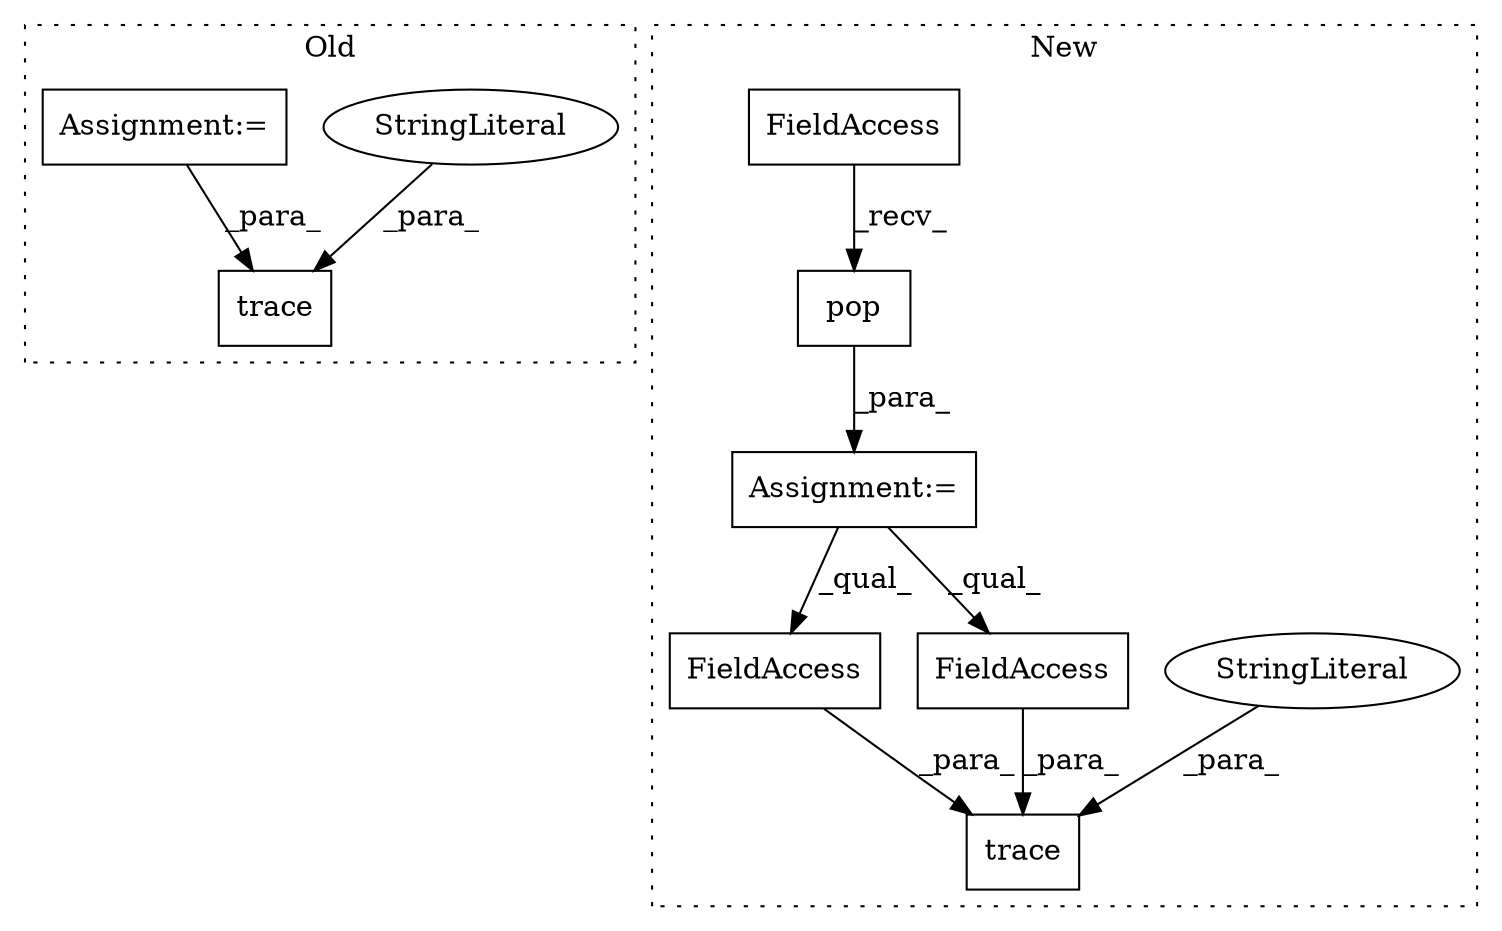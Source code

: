 digraph G {
subgraph cluster0 {
1 [label="trace" a="32" s="4312,4448" l="6,1" shape="box"];
4 [label="StringLiteral" a="45" s="4318" l="59" shape="ellipse"];
10 [label="Assignment:=" a="7" s="4211" l="1" shape="box"];
label = "Old";
style="dotted";
}
subgraph cluster1 {
2 [label="trace" a="32" s="4184,4333" l="6,1" shape="box"];
3 [label="FieldAccess" a="22" s="4305" l="21" shape="box"];
5 [label="StringLiteral" a="45" s="4190" l="79" shape="ellipse"];
6 [label="pop" a="32" s="4057,4069" l="4,1" shape="box"];
7 [label="FieldAccess" a="22" s="4037" l="19" shape="box"];
8 [label="FieldAccess" a="22" s="4286" l="18" shape="box"];
9 [label="Assignment:=" a="7" s="4036" l="1" shape="box"];
label = "New";
style="dotted";
}
3 -> 2 [label="_para_"];
4 -> 1 [label="_para_"];
5 -> 2 [label="_para_"];
6 -> 9 [label="_para_"];
7 -> 6 [label="_recv_"];
8 -> 2 [label="_para_"];
9 -> 3 [label="_qual_"];
9 -> 8 [label="_qual_"];
10 -> 1 [label="_para_"];
}
